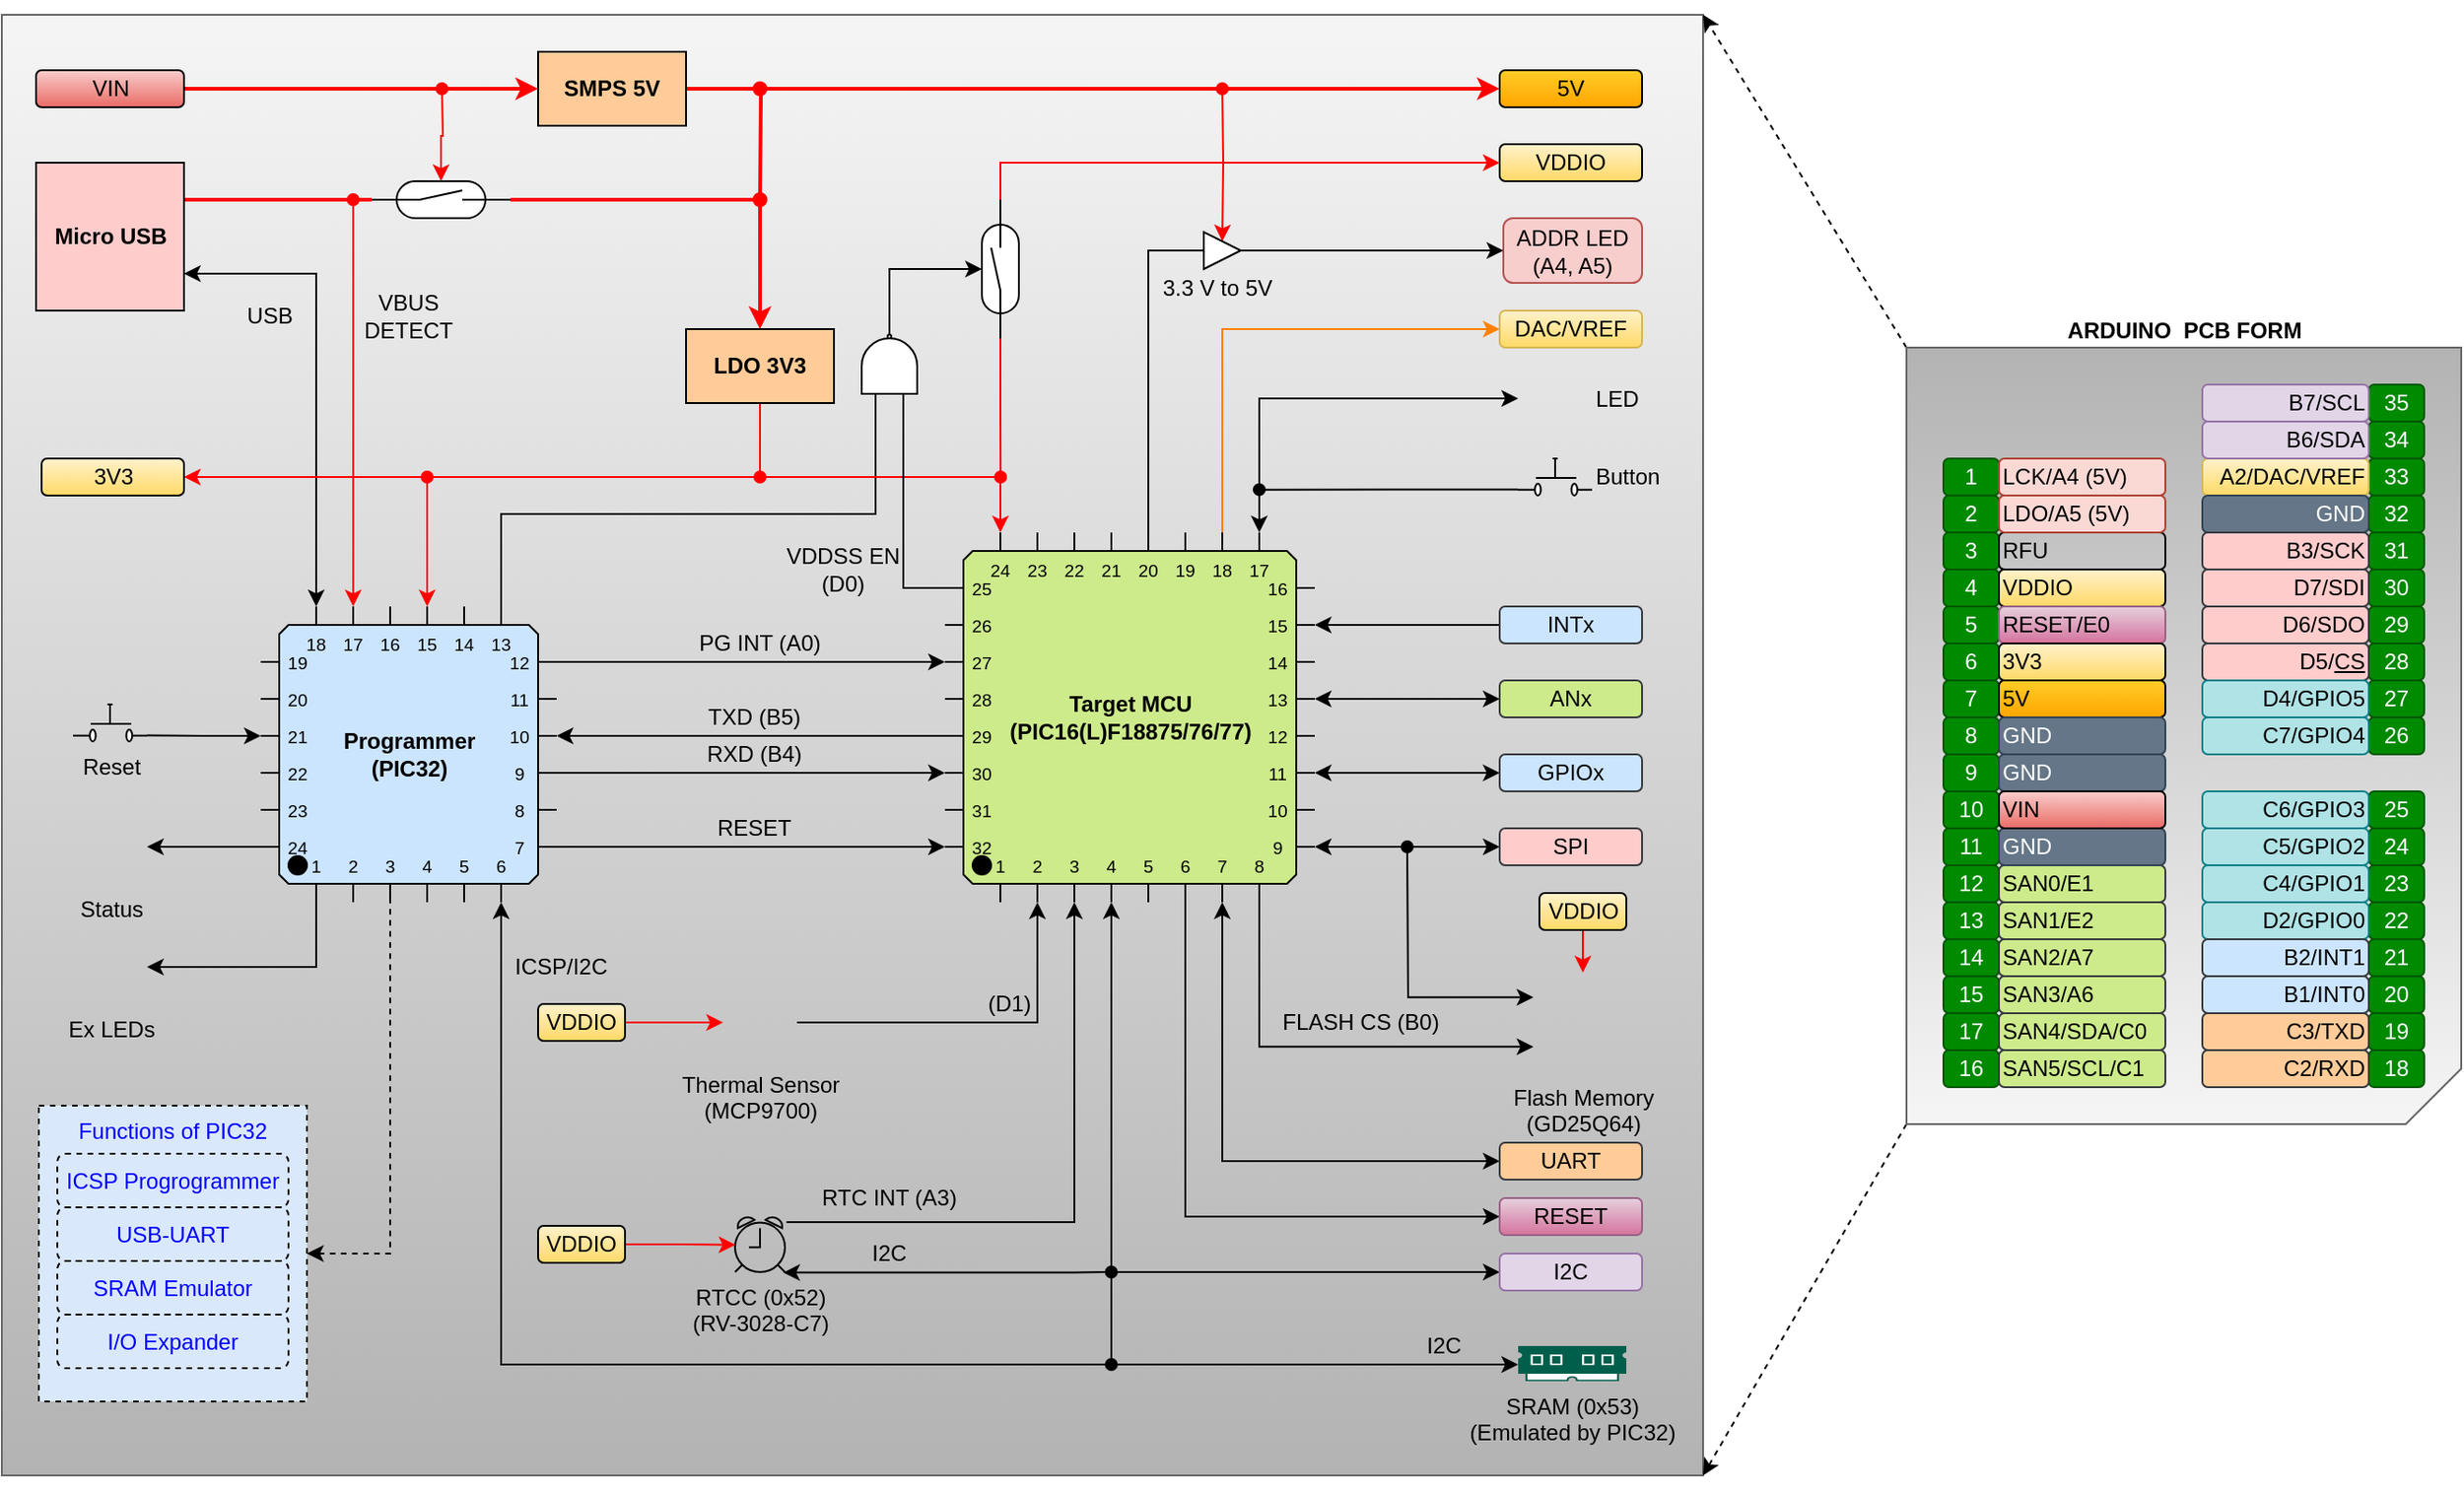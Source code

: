 <mxfile version="14.1.8" type="device"><diagram id="FAWxuf3-GDfkqZyllJHT" name="Diagram"><mxGraphModel dx="1688" dy="844" grid="1" gridSize="10" guides="1" tooltips="1" connect="1" arrows="1" fold="1" page="1" pageScale="1" pageWidth="1654" pageHeight="1169" math="0" shadow="0"><root><mxCell id="0"/><mxCell id="1" parent="0"/><mxCell id="gl0B-3WAw4lFfvfO7_5f-157" value="" style="rounded=0;whiteSpace=wrap;html=1;strokeWidth=1;align=center;fillColor=#f5f5f5;strokeColor=#666666;gradientColor=#b3b3b3;" parent="1" vertex="1"><mxGeometry x="40" y="40" width="920" height="790" as="geometry"/></mxCell><mxCell id="gl0B-3WAw4lFfvfO7_5f-158" style="rounded=0;orthogonalLoop=1;jettySize=auto;html=1;exitX=1;exitY=1;exitDx=0;exitDy=0;exitPerimeter=0;entryX=1;entryY=0;entryDx=0;entryDy=0;startArrow=none;startFill=0;endArrow=classic;endFill=1;strokeWidth=1;fontColor=#000000;dashed=1;fillColor=#ffff88;" parent="1" source="gl0B-3WAw4lFfvfO7_5f-81" target="gl0B-3WAw4lFfvfO7_5f-157" edge="1"><mxGeometry relative="1" as="geometry"/></mxCell><mxCell id="gl0B-3WAw4lFfvfO7_5f-160" style="edgeStyle=none;rounded=0;orthogonalLoop=1;jettySize=auto;html=1;exitX=1;exitY=0;exitDx=0;exitDy=0;exitPerimeter=0;entryX=1;entryY=1;entryDx=0;entryDy=0;startArrow=none;startFill=0;endArrow=classic;endFill=1;strokeWidth=1;fontColor=#000000;dashed=1;fillColor=#ffff88;" parent="1" source="gl0B-3WAw4lFfvfO7_5f-81" target="gl0B-3WAw4lFfvfO7_5f-157" edge="1"><mxGeometry relative="1" as="geometry"/></mxCell><mxCell id="gl0B-3WAw4lFfvfO7_5f-81" value="&lt;b&gt;ARDUINO&amp;nbsp; PCB FORM&lt;/b&gt;" style="shape=card;html=1;align=center;rotation=0;labelPosition=center;verticalLabelPosition=top;verticalAlign=bottom;horizontal=1;flipV=1;flipH=1;textDirection=rtl;fillColor=#f5f5f5;strokeColor=#666666;gradientColor=#b3b3b3;" parent="1" vertex="1"><mxGeometry x="1070" y="220" width="300" height="420" as="geometry"/></mxCell><mxCell id="gl0B-3WAw4lFfvfO7_5f-142" style="edgeStyle=orthogonalEdgeStyle;rounded=0;orthogonalLoop=1;jettySize=auto;html=1;exitX=0;exitY=0;exitDx=30;exitDy=0;exitPerimeter=0;entryX=1;entryY=0.75;entryDx=0;entryDy=0;startArrow=classic;startFill=1;endArrow=classic;endFill=1;strokeWidth=1;fontColor=#000000;" parent="1" source="gl0B-3WAw4lFfvfO7_5f-1" target="gl0B-3WAw4lFfvfO7_5f-4" edge="1"><mxGeometry relative="1" as="geometry"/></mxCell><mxCell id="gl0B-3WAw4lFfvfO7_5f-145" style="edgeStyle=orthogonalEdgeStyle;rounded=0;orthogonalLoop=1;jettySize=auto;html=1;exitX=0;exitY=0;exitDx=0;exitDy=70;exitPerimeter=0;entryX=1;entryY=0.84;entryDx=0;entryDy=0;entryPerimeter=0;startArrow=classic;startFill=1;endArrow=none;endFill=0;strokeWidth=1;fontColor=#000000;" parent="1" source="gl0B-3WAw4lFfvfO7_5f-1" target="gl0B-3WAw4lFfvfO7_5f-139" edge="1"><mxGeometry relative="1" as="geometry"/></mxCell><mxCell id="GJWshSF4fhfG3qmLM1xP-25" style="edgeStyle=orthogonalEdgeStyle;rounded=0;orthogonalLoop=1;jettySize=auto;html=1;entryX=0;entryY=1;entryDx=70;entryDy=0;startArrow=classic;startFill=1;endArrow=none;endFill=0;strokeWidth=1;fontColor=#0000FF;dashed=1;exitX=1;exitY=0.5;exitDx=0;exitDy=0;entryPerimeter=0;" parent="1" source="GJWshSF4fhfG3qmLM1xP-23" target="gl0B-3WAw4lFfvfO7_5f-1" edge="1"><mxGeometry relative="1" as="geometry"><Array as="points"><mxPoint x="250" y="710"/></Array></mxGeometry></mxCell><mxCell id="er8K3xx068y1juMKBzcv-15" style="edgeStyle=orthogonalEdgeStyle;rounded=0;orthogonalLoop=1;jettySize=auto;html=1;exitX=0;exitY=0;exitDx=50;exitDy=0;exitPerimeter=0;startArrow=classic;startFill=1;endArrow=oval;endFill=1;strokeColor=#FF0000;" parent="1" source="gl0B-3WAw4lFfvfO7_5f-1" edge="1"><mxGeometry relative="1" as="geometry"><mxPoint x="230" y="140" as="targetPoint"/><Array as="points"><mxPoint x="230" y="180"/></Array></mxGeometry></mxCell><mxCell id="er8K3xx068y1juMKBzcv-26" style="edgeStyle=orthogonalEdgeStyle;rounded=0;orthogonalLoop=1;jettySize=auto;html=1;exitX=0;exitY=1;exitDx=130;exitDy=0;exitPerimeter=0;entryX=0;entryY=0.5;entryDx=0;entryDy=0;startArrow=classic;startFill=1;endArrow=classic;endFill=1;strokeWidth=1;" parent="1" source="gl0B-3WAw4lFfvfO7_5f-1" target="gl0B-3WAw4lFfvfO7_5f-117" edge="1"><mxGeometry relative="1" as="geometry"><Array as="points"><mxPoint x="310" y="770"/><mxPoint x="640" y="770"/><mxPoint x="640" y="720"/></Array></mxGeometry></mxCell><mxCell id="er8K3xx068y1juMKBzcv-30" style="edgeStyle=orthogonalEdgeStyle;rounded=0;orthogonalLoop=1;jettySize=auto;html=1;exitX=1;exitY=0;exitDx=0;exitDy=130;exitPerimeter=0;entryX=0;entryY=0;entryDx=0;entryDy=170;entryPerimeter=0;startArrow=none;startFill=0;endArrow=classic;endFill=1;strokeWidth=1;" parent="1" source="gl0B-3WAw4lFfvfO7_5f-1" target="gl0B-3WAw4lFfvfO7_5f-82" edge="1"><mxGeometry relative="1" as="geometry"/></mxCell><mxCell id="er8K3xx068y1juMKBzcv-32" style="edgeStyle=orthogonalEdgeStyle;rounded=0;orthogonalLoop=1;jettySize=auto;html=1;exitX=0;exitY=0;exitDx=0;exitDy=110;exitPerimeter=0;entryX=1;entryY=0;entryDx=0;entryDy=70;entryPerimeter=0;startArrow=none;startFill=0;endArrow=classic;endFill=1;strokeWidth=1;" parent="1" source="gl0B-3WAw4lFfvfO7_5f-82" target="gl0B-3WAw4lFfvfO7_5f-1" edge="1"><mxGeometry relative="1" as="geometry"/></mxCell><mxCell id="uWInlkVJjta_JhVtUcar-14" style="edgeStyle=orthogonalEdgeStyle;rounded=0;orthogonalLoop=1;jettySize=auto;html=1;exitX=1;exitY=0;exitDx=0;exitDy=30;exitPerimeter=0;entryX=0;entryY=0;entryDx=0;entryDy=70;entryPerimeter=0;startArrow=none;startFill=0;endArrow=classic;endFill=1;" parent="1" source="gl0B-3WAw4lFfvfO7_5f-1" target="gl0B-3WAw4lFfvfO7_5f-82" edge="1"><mxGeometry relative="1" as="geometry"/></mxCell><mxCell id="RlscLsw2g6nqxqVtPCCq-2" style="edgeStyle=orthogonalEdgeStyle;rounded=0;orthogonalLoop=1;jettySize=auto;html=1;exitX=1;exitY=0;exitDx=0;exitDy=90;exitPerimeter=0;entryX=0;entryY=0;entryDx=0;entryDy=130;entryPerimeter=0;" edge="1" parent="1" source="gl0B-3WAw4lFfvfO7_5f-1" target="gl0B-3WAw4lFfvfO7_5f-82"><mxGeometry relative="1" as="geometry"/></mxCell><mxCell id="RlscLsw2g6nqxqVtPCCq-8" style="edgeStyle=orthogonalEdgeStyle;rounded=0;orthogonalLoop=1;jettySize=auto;html=1;exitX=1;exitY=0.5;exitDx=0;exitDy=0;entryX=0;entryY=1;entryDx=30;entryDy=0;startArrow=classic;startFill=1;endArrow=none;endFill=0;entryPerimeter=0;" edge="1" parent="1" source="RlscLsw2g6nqxqVtPCCq-7" target="gl0B-3WAw4lFfvfO7_5f-1"><mxGeometry relative="1" as="geometry"/></mxCell><mxCell id="RlscLsw2g6nqxqVtPCCq-25" style="edgeStyle=orthogonalEdgeStyle;rounded=0;orthogonalLoop=1;jettySize=auto;html=1;exitX=0;exitY=0;exitDx=130;exitDy=0;exitPerimeter=0;entryX=0;entryY=0.25;entryDx=0;entryDy=0;entryPerimeter=0;startArrow=none;startFill=0;endArrow=none;endFill=0;fontColor=#0000FF;" edge="1" parent="1" source="gl0B-3WAw4lFfvfO7_5f-1" target="RlscLsw2g6nqxqVtPCCq-19"><mxGeometry relative="1" as="geometry"><Array as="points"><mxPoint x="310" y="310"/><mxPoint x="513" y="310"/></Array></mxGeometry></mxCell><mxCell id="gl0B-3WAw4lFfvfO7_5f-1" value="Programmer&lt;br&gt;(PIC32)" style="shadow=0;dashed=0;align=center;html=1;strokeWidth=1;shape=mxgraph.electrical.logic_gates.qfp_ic;labelNames=a,b,c,d,e,f,g,h,i,j,k,l,m,n,o,p,q,r,s,t,u,v,w,x,y,z,a1,b1,c1,d1,e1,f1,g1,h1,i1,j1,k1,l1,m1,n1;fontStyle=1;flipV=0;flipH=0;fillColor=#cce5ff;" parent="1" vertex="1"><mxGeometry x="180" y="360" width="160" height="160" as="geometry"/></mxCell><mxCell id="er8K3xx068y1juMKBzcv-12" style="edgeStyle=orthogonalEdgeStyle;rounded=0;orthogonalLoop=1;jettySize=auto;html=1;entryX=0;entryY=0.5;entryDx=0;entryDy=0;entryPerimeter=0;endArrow=none;endFill=0;strokeWidth=2;strokeColor=#FF0000;exitX=1;exitY=0.25;exitDx=0;exitDy=0;" parent="1" source="gl0B-3WAw4lFfvfO7_5f-4" target="er8K3xx068y1juMKBzcv-10" edge="1"><mxGeometry relative="1" as="geometry"/></mxCell><mxCell id="gl0B-3WAw4lFfvfO7_5f-4" value="Micro USB" style="rounded=0;whiteSpace=wrap;html=1;fontStyle=1;fillColor=#ffcccc;" parent="1" vertex="1"><mxGeometry x="58.5" y="120" width="80" height="80" as="geometry"/></mxCell><mxCell id="er8K3xx068y1juMKBzcv-16" style="edgeStyle=orthogonalEdgeStyle;rounded=0;orthogonalLoop=1;jettySize=auto;html=1;entryX=0;entryY=0;entryDx=30;entryDy=0;entryPerimeter=0;startArrow=classic;startFill=1;endArrow=classic;endFill=1;strokeColor=#FF0000;exitX=0;exitY=0;exitDx=90;exitDy=0;exitPerimeter=0;" parent="1" source="gl0B-3WAw4lFfvfO7_5f-1" target="gl0B-3WAw4lFfvfO7_5f-82" edge="1"><mxGeometry relative="1" as="geometry"><mxPoint x="310" y="360" as="sourcePoint"/><Array as="points"><mxPoint x="270" y="290"/><mxPoint x="580" y="290"/></Array></mxGeometry></mxCell><mxCell id="er8K3xx068y1juMKBzcv-18" style="edgeStyle=orthogonalEdgeStyle;rounded=0;orthogonalLoop=1;jettySize=auto;html=1;startArrow=none;startFill=0;endArrow=oval;endFill=1;strokeColor=#FF0000;" parent="1" source="gl0B-3WAw4lFfvfO7_5f-5" edge="1"><mxGeometry relative="1" as="geometry"><mxPoint x="450" y="290.0" as="targetPoint"/></mxGeometry></mxCell><mxCell id="gl0B-3WAw4lFfvfO7_5f-5" value="LDO 3V3" style="rounded=0;whiteSpace=wrap;html=1;fontStyle=1;fillColor=#ffcc99;" parent="1" vertex="1"><mxGeometry x="410" y="210" width="80" height="40" as="geometry"/></mxCell><mxCell id="er8K3xx068y1juMKBzcv-14" style="edgeStyle=orthogonalEdgeStyle;rounded=0;orthogonalLoop=1;jettySize=auto;html=1;endArrow=oval;endFill=1;strokeWidth=2;strokeColor=#FF0000;" parent="1" source="gl0B-3WAw4lFfvfO7_5f-6" edge="1"><mxGeometry relative="1" as="geometry"><mxPoint x="450" y="140" as="targetPoint"/></mxGeometry></mxCell><mxCell id="gl0B-3WAw4lFfvfO7_5f-6" value="SMPS 5V" style="rounded=0;whiteSpace=wrap;html=1;fontStyle=1;fillColor=#ffcc99;" parent="1" vertex="1"><mxGeometry x="330" y="60" width="80" height="40" as="geometry"/></mxCell><mxCell id="gl0B-3WAw4lFfvfO7_5f-11" value="3" style="rounded=1;whiteSpace=wrap;html=1;fillColor=#008a00;strokeColor=#005700;fontColor=#ffffff;" parent="1" vertex="1"><mxGeometry x="1090" y="320" width="30" height="20" as="geometry"/></mxCell><mxCell id="gl0B-3WAw4lFfvfO7_5f-12" value="4" style="rounded=1;whiteSpace=wrap;html=1;fillColor=#008a00;strokeColor=#005700;fontColor=#ffffff;" parent="1" vertex="1"><mxGeometry x="1090" y="340" width="30" height="20" as="geometry"/></mxCell><mxCell id="gl0B-3WAw4lFfvfO7_5f-13" value="5" style="rounded=1;whiteSpace=wrap;html=1;fillColor=#008a00;strokeColor=#005700;fontColor=#ffffff;" parent="1" vertex="1"><mxGeometry x="1090" y="360" width="30" height="20" as="geometry"/></mxCell><mxCell id="gl0B-3WAw4lFfvfO7_5f-14" value="6" style="rounded=1;whiteSpace=wrap;html=1;fillColor=#008a00;strokeColor=#005700;fontColor=#ffffff;" parent="1" vertex="1"><mxGeometry x="1090" y="380" width="30" height="20" as="geometry"/></mxCell><mxCell id="gl0B-3WAw4lFfvfO7_5f-15" value="7" style="rounded=1;whiteSpace=wrap;html=1;fillColor=#008a00;strokeColor=#005700;fontColor=#ffffff;" parent="1" vertex="1"><mxGeometry x="1090" y="400" width="30" height="20" as="geometry"/></mxCell><mxCell id="gl0B-3WAw4lFfvfO7_5f-16" value="8" style="rounded=1;whiteSpace=wrap;html=1;fillColor=#008a00;strokeColor=#005700;fontColor=#ffffff;" parent="1" vertex="1"><mxGeometry x="1090" y="420" width="30" height="20" as="geometry"/></mxCell><mxCell id="gl0B-3WAw4lFfvfO7_5f-119" style="edgeStyle=orthogonalEdgeStyle;rounded=0;orthogonalLoop=1;jettySize=auto;html=1;exitX=1;exitY=0;exitDx=0;exitDy=170;exitPerimeter=0;entryX=0;entryY=0.5;entryDx=0;entryDy=0;startArrow=classic;startFill=1;endArrow=classic;endFill=1;strokeWidth=1;fontColor=#0000FF;" parent="1" source="gl0B-3WAw4lFfvfO7_5f-82" target="gl0B-3WAw4lFfvfO7_5f-118" edge="1"><mxGeometry relative="1" as="geometry"/></mxCell><mxCell id="gl0B-3WAw4lFfvfO7_5f-121" style="edgeStyle=orthogonalEdgeStyle;rounded=0;orthogonalLoop=1;jettySize=auto;html=1;exitX=1;exitY=0;exitDx=0;exitDy=130;exitPerimeter=0;entryX=0;entryY=0.5;entryDx=0;entryDy=0;startArrow=classic;startFill=1;endArrow=classic;endFill=1;strokeWidth=1;fontColor=#0000FF;" parent="1" source="gl0B-3WAw4lFfvfO7_5f-82" target="gl0B-3WAw4lFfvfO7_5f-116" edge="1"><mxGeometry relative="1" as="geometry"/></mxCell><mxCell id="gl0B-3WAw4lFfvfO7_5f-122" style="edgeStyle=orthogonalEdgeStyle;rounded=0;orthogonalLoop=1;jettySize=auto;html=1;exitX=1;exitY=0;exitDx=0;exitDy=90;exitPerimeter=0;entryX=0;entryY=0.5;entryDx=0;entryDy=0;startArrow=classic;startFill=1;endArrow=classic;endFill=1;strokeWidth=1;fontColor=#0000FF;" parent="1" source="gl0B-3WAw4lFfvfO7_5f-82" target="gl0B-3WAw4lFfvfO7_5f-115" edge="1"><mxGeometry relative="1" as="geometry"/></mxCell><mxCell id="gl0B-3WAw4lFfvfO7_5f-124" style="edgeStyle=orthogonalEdgeStyle;rounded=0;orthogonalLoop=1;jettySize=auto;html=1;exitX=1;exitY=0;exitDx=0;exitDy=50;exitPerimeter=0;entryX=0;entryY=0.5;entryDx=0;entryDy=0;startArrow=classic;startFill=1;endArrow=none;endFill=0;strokeWidth=1;fontColor=#0000FF;" parent="1" source="gl0B-3WAw4lFfvfO7_5f-82" target="gl0B-3WAw4lFfvfO7_5f-114" edge="1"><mxGeometry relative="1" as="geometry"/></mxCell><mxCell id="er8K3xx068y1juMKBzcv-1" style="edgeStyle=orthogonalEdgeStyle;rounded=0;orthogonalLoop=1;jettySize=auto;html=1;exitX=0;exitY=1;exitDx=150;exitDy=0;exitPerimeter=0;entryX=0;entryY=0.5;entryDx=0;entryDy=0;startArrow=classic;startFill=1;" parent="1" source="gl0B-3WAw4lFfvfO7_5f-82" target="gl0B-3WAw4lFfvfO7_5f-113" edge="1"><mxGeometry relative="1" as="geometry"/></mxCell><mxCell id="er8K3xx068y1juMKBzcv-27" style="edgeStyle=orthogonalEdgeStyle;rounded=0;orthogonalLoop=1;jettySize=auto;html=1;exitX=0;exitY=1;exitDx=90;exitDy=0;exitPerimeter=0;startArrow=classic;startFill=1;endArrow=none;endFill=0;strokeWidth=1;" parent="1" source="gl0B-3WAw4lFfvfO7_5f-82" edge="1"><mxGeometry relative="1" as="geometry"><mxPoint x="640" y="720" as="targetPoint"/></mxGeometry></mxCell><mxCell id="er8K3xx068y1juMKBzcv-36" style="edgeStyle=orthogonalEdgeStyle;rounded=0;orthogonalLoop=1;jettySize=auto;html=1;exitX=1;exitY=0.5;exitDx=0;exitDy=0;entryX=0;entryY=1;entryDx=50;entryDy=0;startArrow=none;startFill=0;endArrow=classic;endFill=1;strokeWidth=1;entryPerimeter=0;" parent="1" source="gl0B-3WAw4lFfvfO7_5f-149" target="gl0B-3WAw4lFfvfO7_5f-82" edge="1"><mxGeometry relative="1" as="geometry"/></mxCell><mxCell id="RlscLsw2g6nqxqVtPCCq-4" style="edgeStyle=orthogonalEdgeStyle;rounded=0;orthogonalLoop=1;jettySize=auto;html=1;exitX=0;exitY=0;exitDx=170;exitDy=0;exitPerimeter=0;entryX=0;entryY=0.5;entryDx=0;entryDy=0;startArrow=classic;startFill=1;" edge="1" parent="1" source="gl0B-3WAw4lFfvfO7_5f-82" target="gl0B-3WAw4lFfvfO7_5f-146"><mxGeometry relative="1" as="geometry"/></mxCell><mxCell id="RlscLsw2g6nqxqVtPCCq-10" style="edgeStyle=orthogonalEdgeStyle;rounded=0;orthogonalLoop=1;jettySize=auto;html=1;exitX=0;exitY=0.75;exitDx=0;exitDy=0;entryX=0;entryY=1;entryDx=170;entryDy=0;startArrow=classic;startFill=1;endArrow=none;endFill=0;entryPerimeter=0;" edge="1" parent="1" source="gl0B-3WAw4lFfvfO7_5f-151" target="gl0B-3WAw4lFfvfO7_5f-82"><mxGeometry relative="1" as="geometry"/></mxCell><mxCell id="RlscLsw2g6nqxqVtPCCq-13" style="edgeStyle=orthogonalEdgeStyle;rounded=0;orthogonalLoop=1;jettySize=auto;html=1;exitX=0;exitY=1;exitDx=70;exitDy=0;exitPerimeter=0;entryX=1.031;entryY=0.1;entryDx=0;entryDy=0;entryPerimeter=0;startArrow=classic;startFill=1;endArrow=none;endFill=0;" edge="1" parent="1" source="gl0B-3WAw4lFfvfO7_5f-82" target="gl0B-3WAw4lFfvfO7_5f-148"><mxGeometry relative="1" as="geometry"/></mxCell><mxCell id="RlscLsw2g6nqxqVtPCCq-28" style="edgeStyle=orthogonalEdgeStyle;rounded=0;orthogonalLoop=1;jettySize=auto;html=1;exitX=0;exitY=0;exitDx=110;exitDy=0;exitPerimeter=0;entryX=1;entryY=0.5;entryDx=0;entryDy=0;startArrow=none;startFill=0;endArrow=none;endFill=0;fontColor=#0000FF;" edge="1" parent="1" source="gl0B-3WAw4lFfvfO7_5f-82" target="eNyr2bX-Caloq8bgDl0U-1"><mxGeometry relative="1" as="geometry"/></mxCell><mxCell id="gl0B-3WAw4lFfvfO7_5f-82" value="Target MCU&lt;br&gt;(PIC16(L)F18875/76/77)" style="shadow=0;dashed=0;align=center;html=1;strokeWidth=1;shape=mxgraph.electrical.logic_gates.qfp_ic;labelNames=a,b,c,d,e,f,g,h,i,j,k,l,m,n,o,p,q,r,s,t,u,v,w,x,y,z,a1,b1,c1,d1,e1,f1,g1,h1,i1,j1,k1,l1,m1,n1;fontStyle=1;fillColor=#cdeb8b;" parent="1" vertex="1"><mxGeometry x="550" y="320" width="200" height="200" as="geometry"/></mxCell><mxCell id="gl0B-3WAw4lFfvfO7_5f-90" value="VDDIO" style="rounded=1;whiteSpace=wrap;html=1;align=center;fillColor=#fff2cc;gradientColor=#ffd966;" parent="1" vertex="1"><mxGeometry x="850" y="110" width="77" height="20" as="geometry"/></mxCell><mxCell id="er8K3xx068y1juMKBzcv-24" style="edgeStyle=orthogonalEdgeStyle;rounded=0;orthogonalLoop=1;jettySize=auto;html=1;startArrow=none;startFill=0;endArrow=classic;endFill=1;strokeWidth=1;exitX=0;exitY=0;exitDx=150;exitDy=0;exitPerimeter=0;strokeColor=#FF8000;" parent="1" source="gl0B-3WAw4lFfvfO7_5f-82" target="gl0B-3WAw4lFfvfO7_5f-91" edge="1"><mxGeometry relative="1" as="geometry"><Array as="points"><mxPoint x="700" y="210"/></Array></mxGeometry></mxCell><mxCell id="gl0B-3WAw4lFfvfO7_5f-91" value="DAC/VREF" style="rounded=1;whiteSpace=wrap;html=1;align=center;gradientColor=#ffd966;fillColor=#fff2cc;strokeColor=#d6b656;" parent="1" vertex="1"><mxGeometry x="850" y="200" width="77" height="20" as="geometry"/></mxCell><mxCell id="RlscLsw2g6nqxqVtPCCq-17" style="edgeStyle=orthogonalEdgeStyle;rounded=0;orthogonalLoop=1;jettySize=auto;html=1;startArrow=classic;startFill=1;endArrow=oval;endFill=1;fontColor=#0000FF;strokeColor=#FF0000;" edge="1" parent="1" source="gl0B-3WAw4lFfvfO7_5f-102"><mxGeometry relative="1" as="geometry"><mxPoint x="270" y="290" as="targetPoint"/></mxGeometry></mxCell><mxCell id="gl0B-3WAw4lFfvfO7_5f-102" value="3V3" style="rounded=1;whiteSpace=wrap;html=1;align=center;fillColor=#fff2cc;gradientColor=#ffd966;" parent="1" vertex="1"><mxGeometry x="61.5" y="280" width="77" height="20" as="geometry"/></mxCell><mxCell id="er8K3xx068y1juMKBzcv-21" style="edgeStyle=orthogonalEdgeStyle;rounded=0;orthogonalLoop=1;jettySize=auto;html=1;startArrow=oval;startFill=1;endArrow=classic;endFill=1;strokeWidth=2;strokeColor=#FF0000;entryX=0;entryY=0.5;entryDx=0;entryDy=0;" parent="1" target="gl0B-3WAw4lFfvfO7_5f-104" edge="1"><mxGeometry relative="1" as="geometry"><mxPoint x="450" y="80" as="sourcePoint"/><Array as="points"><mxPoint x="450" y="80"/></Array></mxGeometry></mxCell><mxCell id="gl0B-3WAw4lFfvfO7_5f-104" value="5V" style="rounded=1;whiteSpace=wrap;html=1;align=center;fillColor=#ffcd28;gradientColor=#ffa500;" parent="1" vertex="1"><mxGeometry x="850" y="70" width="77" height="20" as="geometry"/></mxCell><mxCell id="gl0B-3WAw4lFfvfO7_5f-110" style="edgeStyle=orthogonalEdgeStyle;rounded=0;orthogonalLoop=1;jettySize=auto;html=1;entryX=0;entryY=0.5;entryDx=0;entryDy=0;startArrow=none;startFill=0;endArrow=classic;endFill=1;strokeWidth=2;fontColor=#0000FF;strokeColor=#FF0000;" parent="1" source="gl0B-3WAw4lFfvfO7_5f-109" target="gl0B-3WAw4lFfvfO7_5f-6" edge="1"><mxGeometry relative="1" as="geometry"><mxPoint x="210" y="120" as="targetPoint"/></mxGeometry></mxCell><mxCell id="gl0B-3WAw4lFfvfO7_5f-109" value="VIN" style="rounded=1;whiteSpace=wrap;html=1;align=center;fillColor=#f8cecc;gradientColor=#ea6b66;" parent="1" vertex="1"><mxGeometry x="58.5" y="70" width="80" height="20" as="geometry"/></mxCell><mxCell id="gl0B-3WAw4lFfvfO7_5f-113" value="UART" style="rounded=1;whiteSpace=wrap;html=1;align=center;fillColor=#ffcc99;strokeColor=#36393d;" parent="1" vertex="1"><mxGeometry x="850" y="650" width="77" height="20" as="geometry"/></mxCell><mxCell id="gl0B-3WAw4lFfvfO7_5f-114" value="INTx" style="rounded=1;whiteSpace=wrap;html=1;align=center;fillColor=#cce5ff;strokeColor=#36393d;" parent="1" vertex="1"><mxGeometry x="850" y="360" width="77" height="20" as="geometry"/></mxCell><mxCell id="gl0B-3WAw4lFfvfO7_5f-115" value="ANx" style="rounded=1;whiteSpace=wrap;html=1;align=center;fillColor=#cdeb8b;strokeColor=#36393d;" parent="1" vertex="1"><mxGeometry x="850" y="400" width="77" height="20" as="geometry"/></mxCell><mxCell id="gl0B-3WAw4lFfvfO7_5f-116" value="GPIOx" style="rounded=1;whiteSpace=wrap;html=1;align=center;fillColor=#cce5ff;strokeColor=#36393d;" parent="1" vertex="1"><mxGeometry x="850" y="440" width="77" height="20" as="geometry"/></mxCell><mxCell id="gl0B-3WAw4lFfvfO7_5f-117" value="I2C" style="rounded=1;whiteSpace=wrap;html=1;align=center;fillColor=#e1d5e7;strokeColor=#9673a6;" parent="1" vertex="1"><mxGeometry x="850" y="710" width="77" height="20" as="geometry"/></mxCell><mxCell id="gl0B-3WAw4lFfvfO7_5f-118" value="SPI" style="rounded=1;whiteSpace=wrap;html=1;align=center;fillColor=#ffcccc;strokeColor=#36393d;" parent="1" vertex="1"><mxGeometry x="850" y="480" width="77" height="20" as="geometry"/></mxCell><mxCell id="RlscLsw2g6nqxqVtPCCq-6" style="edgeStyle=orthogonalEdgeStyle;rounded=0;orthogonalLoop=1;jettySize=auto;html=1;exitX=0;exitY=0.84;exitDx=0;exitDy=0;exitPerimeter=0;startArrow=none;startFill=0;endArrow=oval;endFill=1;" edge="1" parent="1" source="gl0B-3WAw4lFfvfO7_5f-125"><mxGeometry relative="1" as="geometry"><mxPoint x="720" y="296.828" as="targetPoint"/></mxGeometry></mxCell><mxCell id="gl0B-3WAw4lFfvfO7_5f-125" value="Button" style="pointerEvents=1;verticalLabelPosition=middle;shadow=0;dashed=0;align=left;html=1;verticalAlign=middle;shape=mxgraph.electrical.electro-mechanical.push_switch_no;strokeWidth=1;labelPosition=right;" parent="1" vertex="1"><mxGeometry x="860" y="280" width="40" height="20" as="geometry"/></mxCell><mxCell id="gl0B-3WAw4lFfvfO7_5f-127" style="edgeStyle=orthogonalEdgeStyle;rounded=0;orthogonalLoop=1;jettySize=auto;html=1;entryX=0;entryY=1;entryDx=130;entryDy=0;entryPerimeter=0;startArrow=classic;startFill=1;endArrow=none;endFill=0;strokeWidth=1;fontColor=#0000FF;" parent="1" source="gl0B-3WAw4lFfvfO7_5f-126" target="gl0B-3WAw4lFfvfO7_5f-82" edge="1"><mxGeometry relative="1" as="geometry"/></mxCell><mxCell id="gl0B-3WAw4lFfvfO7_5f-126" value="RESET" style="rounded=1;whiteSpace=wrap;html=1;align=center;gradientColor=#d5739d;fillColor=#e6d0de;strokeColor=#996185;" parent="1" vertex="1"><mxGeometry x="850" y="680" width="77" height="20" as="geometry"/></mxCell><mxCell id="gl0B-3WAw4lFfvfO7_5f-139" value="Reset" style="pointerEvents=1;verticalLabelPosition=bottom;shadow=0;dashed=0;align=center;html=1;verticalAlign=top;shape=mxgraph.electrical.electro-mechanical.push_switch_no;strokeWidth=1;" parent="1" vertex="1"><mxGeometry x="78.5" y="413" width="40" height="20" as="geometry"/></mxCell><mxCell id="gl0B-3WAw4lFfvfO7_5f-143" style="edgeStyle=orthogonalEdgeStyle;rounded=0;orthogonalLoop=1;jettySize=auto;html=1;entryX=0;entryY=0;entryDx=0;entryDy=130;entryPerimeter=0;startArrow=classic;startFill=1;endArrow=none;endFill=0;strokeWidth=1;fontColor=#000000;" parent="1" source="gl0B-3WAw4lFfvfO7_5f-147" target="gl0B-3WAw4lFfvfO7_5f-1" edge="1"><mxGeometry relative="1" as="geometry"><mxPoint x="300" y="581.4" as="sourcePoint"/></mxGeometry></mxCell><mxCell id="gl0B-3WAw4lFfvfO7_5f-146" value="LED" style="shape=image;html=1;verticalAlign=middle;verticalLabelPosition=middle;labelBackgroundColor=none;imageAspect=0;aspect=fixed;image=https://cdn2.iconfinder.com/data/icons/electronic-13/480/6-electronic-led-icon-2-128.png;strokeWidth=1;fontColor=#000000;align=left;flipH=1;labelPosition=right;sketch=0;" parent="1" vertex="1"><mxGeometry x="860" y="227.5" width="40" height="40" as="geometry"/></mxCell><mxCell id="gl0B-3WAw4lFfvfO7_5f-147" value="Status" style="shape=image;html=1;verticalAlign=top;verticalLabelPosition=bottom;labelBackgroundColor=none;imageAspect=0;aspect=fixed;image=https://cdn2.iconfinder.com/data/icons/electronic-13/480/6-electronic-led-icon-2-128.png;strokeWidth=1;fontColor=#000000;align=center;flipH=1;labelPosition=center;" parent="1" vertex="1"><mxGeometry x="78.5" y="470" width="40" height="40" as="geometry"/></mxCell><mxCell id="er8K3xx068y1juMKBzcv-29" style="edgeStyle=orthogonalEdgeStyle;rounded=0;orthogonalLoop=1;jettySize=auto;html=1;startArrow=classic;startFill=1;endArrow=oval;endFill=1;strokeWidth=1;exitX=0.966;exitY=1.01;exitDx=0;exitDy=0;exitPerimeter=0;" parent="1" source="gl0B-3WAw4lFfvfO7_5f-148" edge="1"><mxGeometry relative="1" as="geometry"><mxPoint x="640" y="720" as="targetPoint"/><Array as="points"><mxPoint x="620" y="720"/></Array></mxGeometry></mxCell><mxCell id="gl0B-3WAw4lFfvfO7_5f-148" value="RTCC (0x52)&lt;br&gt;(RV-3028-C7)" style="html=1;verticalLabelPosition=bottom;align=center;labelBackgroundColor=none;verticalAlign=top;strokeWidth=1;shadow=0;dashed=0;shape=mxgraph.ios7.icons.alarm_clock;fontColor=#000000;fillColor=none;" parent="1" vertex="1"><mxGeometry x="436.5" y="690" width="27" height="30" as="geometry"/></mxCell><mxCell id="gl0B-3WAw4lFfvfO7_5f-149" value="Thermal Sensor&lt;br&gt;(MCP9700)" style="shape=image;html=1;verticalAlign=top;verticalLabelPosition=bottom;labelBackgroundColor=none;imageAspect=0;aspect=fixed;image=https://cdn2.iconfinder.com/data/icons/3d-printing-line/96/Print_Nozzle_Temp_SVG-128.png;strokeWidth=1;fontColor=#000000;align=center;" parent="1" vertex="1"><mxGeometry x="430" y="565" width="40" height="40" as="geometry"/></mxCell><mxCell id="Z1SFrd-gcWERXJFFS6Gb-4" style="edgeStyle=orthogonalEdgeStyle;rounded=0;orthogonalLoop=1;jettySize=auto;html=1;endArrow=oval;endFill=1;startArrow=classic;startFill=1;exitX=0;exitY=0.25;exitDx=0;exitDy=0;" parent="1" source="gl0B-3WAw4lFfvfO7_5f-151" edge="1"><mxGeometry relative="1" as="geometry"><mxPoint x="800" y="490" as="targetPoint"/></mxGeometry></mxCell><mxCell id="gl0B-3WAw4lFfvfO7_5f-151" value="Flash Memory&lt;br&gt;(GD25Q64)" style="shape=image;html=1;verticalAlign=top;verticalLabelPosition=bottom;labelBackgroundColor=none;imageAspect=0;aspect=fixed;image=https://cdn3.iconfinder.com/data/icons/device-and-technologi-1/32/memory_card_usb_flash_drive_-128.png;strokeWidth=1;fontColor=#000000;align=center;" parent="1" vertex="1"><mxGeometry x="868.25" y="558" width="53.5" height="53.5" as="geometry"/></mxCell><mxCell id="er8K3xx068y1juMKBzcv-34" style="edgeStyle=orthogonalEdgeStyle;rounded=0;orthogonalLoop=1;jettySize=auto;html=1;startArrow=oval;startFill=1;endArrow=classic;endFill=1;strokeWidth=1;" parent="1" target="Z1SFrd-gcWERXJFFS6Gb-1" edge="1"><mxGeometry relative="1" as="geometry"><mxPoint x="640" y="770" as="sourcePoint"/><Array as="points"><mxPoint x="640" y="770"/><mxPoint x="899" y="770"/></Array></mxGeometry></mxCell><mxCell id="Z1SFrd-gcWERXJFFS6Gb-1" value="SRAM (0x53)&lt;br&gt;(Emulated by PIC32)" style="pointerEvents=1;shadow=0;dashed=0;html=1;fillColor=#005F4B;labelPosition=center;verticalLabelPosition=bottom;verticalAlign=top;align=center;outlineConnect=0;shape=mxgraph.veeam2.ram;" parent="1" vertex="1"><mxGeometry x="860" y="760" width="58.5" height="19" as="geometry"/></mxCell><mxCell id="GJWshSF4fhfG3qmLM1xP-2" value="USB" style="text;html=1;fillColor=none;align=center;verticalAlign=middle;whiteSpace=wrap;rounded=0;" parent="1" vertex="1"><mxGeometry x="160" y="192.5" width="50" height="20" as="geometry"/></mxCell><mxCell id="GJWshSF4fhfG3qmLM1xP-10" value="RESET" style="text;html=1;fillColor=none;align=center;verticalAlign=middle;whiteSpace=wrap;rounded=0;" parent="1" vertex="1"><mxGeometry x="426.5" y="470" width="40" height="20" as="geometry"/></mxCell><mxCell id="GJWshSF4fhfG3qmLM1xP-11" value="ICSP/I2C" style="text;html=1;fillColor=none;align=center;verticalAlign=middle;whiteSpace=wrap;rounded=0;" parent="1" vertex="1"><mxGeometry x="315" y="545" width="55" height="20" as="geometry"/></mxCell><mxCell id="er8K3xx068y1juMKBzcv-2" value="1" style="rounded=1;whiteSpace=wrap;html=1;fillColor=#008a00;strokeColor=#005700;fontColor=#ffffff;" parent="1" vertex="1"><mxGeometry x="1090" y="280" width="30" height="20" as="geometry"/></mxCell><mxCell id="er8K3xx068y1juMKBzcv-3" value="2" style="rounded=1;whiteSpace=wrap;html=1;fillColor=#008a00;strokeColor=#005700;fontColor=#ffffff;" parent="1" vertex="1"><mxGeometry x="1090" y="300" width="30" height="20" as="geometry"/></mxCell><mxCell id="er8K3xx068y1juMKBzcv-11" style="edgeStyle=orthogonalEdgeStyle;rounded=0;orthogonalLoop=1;jettySize=auto;html=1;startArrow=oval;startFill=1;strokeColor=#FF0000;" parent="1" target="er8K3xx068y1juMKBzcv-10" edge="1"><mxGeometry relative="1" as="geometry"><mxPoint x="278" y="80" as="sourcePoint"/></mxGeometry></mxCell><mxCell id="er8K3xx068y1juMKBzcv-17" style="edgeStyle=orthogonalEdgeStyle;rounded=0;orthogonalLoop=1;jettySize=auto;html=1;entryX=0.5;entryY=0;entryDx=0;entryDy=0;startArrow=none;startFill=0;endArrow=classic;endFill=1;strokeWidth=2;strokeColor=#FF0000;" parent="1" source="er8K3xx068y1juMKBzcv-10" target="gl0B-3WAw4lFfvfO7_5f-5" edge="1"><mxGeometry relative="1" as="geometry"/></mxCell><mxCell id="er8K3xx068y1juMKBzcv-10" value="" style="pointerEvents=1;verticalLabelPosition=bottom;shadow=0;dashed=0;align=center;html=1;verticalAlign=top;shape=mxgraph.electrical.electro-mechanical.reed_switch;" parent="1" vertex="1"><mxGeometry x="240" y="130" width="75" height="20" as="geometry"/></mxCell><mxCell id="er8K3xx068y1juMKBzcv-31" value="TXD (B5)" style="text;html=1;fillColor=none;align=center;verticalAlign=middle;whiteSpace=wrap;rounded=0;" parent="1" vertex="1"><mxGeometry x="406.5" y="410" width="80" height="20" as="geometry"/></mxCell><mxCell id="er8K3xx068y1juMKBzcv-37" value="ADDR LED&lt;br&gt;(A4, A5)" style="rounded=1;whiteSpace=wrap;html=1;align=center;fillColor=#f8cecc;strokeColor=#b85450;" parent="1" vertex="1"><mxGeometry x="852" y="150" width="75" height="35" as="geometry"/></mxCell><mxCell id="er8K3xx068y1juMKBzcv-39" value="VBUS&lt;br&gt;DETECT" style="text;html=1;fillColor=none;align=center;verticalAlign=middle;whiteSpace=wrap;rounded=0;" parent="1" vertex="1"><mxGeometry x="235" y="177.5" width="50" height="50" as="geometry"/></mxCell><mxCell id="RlscLsw2g6nqxqVtPCCq-27" style="edgeStyle=orthogonalEdgeStyle;rounded=0;orthogonalLoop=1;jettySize=auto;html=1;entryX=0;entryY=0.5;entryDx=0;entryDy=0;startArrow=none;startFill=0;endArrow=classic;endFill=1;fontColor=#0000FF;" edge="1" parent="1" source="eNyr2bX-Caloq8bgDl0U-1" target="er8K3xx068y1juMKBzcv-37"><mxGeometry relative="1" as="geometry"/></mxCell><mxCell id="RlscLsw2g6nqxqVtPCCq-29" style="edgeStyle=orthogonalEdgeStyle;rounded=0;orthogonalLoop=1;jettySize=auto;html=1;startArrow=oval;startFill=1;endArrow=classic;endFill=1;fontColor=#0000FF;strokeColor=#FF0000;" edge="1" parent="1" target="eNyr2bX-Caloq8bgDl0U-1"><mxGeometry relative="1" as="geometry"><mxPoint x="700" y="80" as="sourcePoint"/></mxGeometry></mxCell><mxCell id="eNyr2bX-Caloq8bgDl0U-1" value="" style="triangle;whiteSpace=wrap;html=1;flipH=1;direction=west;" parent="1" vertex="1"><mxGeometry x="690" y="157.5" width="20" height="20" as="geometry"/></mxCell><mxCell id="uWInlkVJjta_JhVtUcar-1" value="" style="group" parent="1" vertex="1" connectable="0"><mxGeometry x="1090" y="440" width="30" height="180" as="geometry"/></mxCell><mxCell id="gl0B-3WAw4lFfvfO7_5f-17" value="9" style="rounded=1;whiteSpace=wrap;html=1;fillColor=#008a00;strokeColor=#005700;fontColor=#ffffff;" parent="uWInlkVJjta_JhVtUcar-1" vertex="1"><mxGeometry width="30" height="20" as="geometry"/></mxCell><mxCell id="gl0B-3WAw4lFfvfO7_5f-18" value="10" style="rounded=1;whiteSpace=wrap;html=1;fillColor=#008a00;strokeColor=#005700;fontColor=#ffffff;" parent="uWInlkVJjta_JhVtUcar-1" vertex="1"><mxGeometry y="20" width="30" height="20" as="geometry"/></mxCell><mxCell id="gl0B-3WAw4lFfvfO7_5f-19" value="11" style="rounded=1;whiteSpace=wrap;html=1;fillColor=#008a00;strokeColor=#005700;fontColor=#ffffff;" parent="uWInlkVJjta_JhVtUcar-1" vertex="1"><mxGeometry y="40" width="30" height="20" as="geometry"/></mxCell><mxCell id="gl0B-3WAw4lFfvfO7_5f-20" value="12" style="rounded=1;whiteSpace=wrap;html=1;fillColor=#008a00;strokeColor=#005700;fontColor=#ffffff;" parent="uWInlkVJjta_JhVtUcar-1" vertex="1"><mxGeometry y="60" width="30" height="20" as="geometry"/></mxCell><mxCell id="gl0B-3WAw4lFfvfO7_5f-21" value="13" style="rounded=1;whiteSpace=wrap;html=1;fillColor=#008a00;strokeColor=#005700;fontColor=#ffffff;" parent="uWInlkVJjta_JhVtUcar-1" vertex="1"><mxGeometry y="80" width="30" height="20" as="geometry"/></mxCell><mxCell id="gl0B-3WAw4lFfvfO7_5f-22" value="14" style="rounded=1;whiteSpace=wrap;html=1;fillColor=#008a00;strokeColor=#005700;fontColor=#ffffff;" parent="uWInlkVJjta_JhVtUcar-1" vertex="1"><mxGeometry y="100" width="30" height="20" as="geometry"/></mxCell><mxCell id="gl0B-3WAw4lFfvfO7_5f-23" value="15" style="rounded=1;whiteSpace=wrap;html=1;fillColor=#008a00;strokeColor=#005700;fontColor=#ffffff;" parent="uWInlkVJjta_JhVtUcar-1" vertex="1"><mxGeometry y="120" width="30" height="20" as="geometry"/></mxCell><mxCell id="gl0B-3WAw4lFfvfO7_5f-24" value="16" style="rounded=1;whiteSpace=wrap;html=1;fillColor=#008a00;strokeColor=#005700;fontColor=#ffffff;" parent="uWInlkVJjta_JhVtUcar-1" vertex="1"><mxGeometry y="160" width="30" height="20" as="geometry"/></mxCell><mxCell id="gl0B-3WAw4lFfvfO7_5f-25" value="17" style="rounded=1;whiteSpace=wrap;html=1;fillColor=#008a00;strokeColor=#005700;fontColor=#ffffff;" parent="uWInlkVJjta_JhVtUcar-1" vertex="1"><mxGeometry y="140" width="30" height="20" as="geometry"/></mxCell><mxCell id="uWInlkVJjta_JhVtUcar-2" value="" style="group" parent="1" vertex="1" connectable="0"><mxGeometry x="1120" y="280" width="90" height="340" as="geometry"/></mxCell><mxCell id="gl0B-3WAw4lFfvfO7_5f-48" value="RFU" style="rounded=1;whiteSpace=wrap;html=1;align=left;fillColor=none;" parent="uWInlkVJjta_JhVtUcar-2" vertex="1"><mxGeometry y="40" width="90" height="20" as="geometry"/></mxCell><mxCell id="gl0B-3WAw4lFfvfO7_5f-49" value="VDDIO" style="rounded=1;whiteSpace=wrap;html=1;align=left;fillColor=#fff2cc;gradientColor=#ffd966;" parent="uWInlkVJjta_JhVtUcar-2" vertex="1"><mxGeometry y="60" width="90" height="20" as="geometry"/></mxCell><mxCell id="gl0B-3WAw4lFfvfO7_5f-50" value="RESET/E0" style="rounded=1;whiteSpace=wrap;html=1;align=left;gradientColor=#d5739d;fillColor=#e6d0de;strokeColor=#996185;" parent="uWInlkVJjta_JhVtUcar-2" vertex="1"><mxGeometry y="80" width="90" height="20" as="geometry"/></mxCell><mxCell id="gl0B-3WAw4lFfvfO7_5f-51" value="3V3" style="rounded=1;whiteSpace=wrap;html=1;align=left;fillColor=#fff2cc;gradientColor=#ffd966;" parent="uWInlkVJjta_JhVtUcar-2" vertex="1"><mxGeometry y="100" width="90" height="20" as="geometry"/></mxCell><mxCell id="gl0B-3WAw4lFfvfO7_5f-52" value="5V" style="rounded=1;whiteSpace=wrap;html=1;align=left;fillColor=#ffcd28;gradientColor=#ffa500;" parent="uWInlkVJjta_JhVtUcar-2" vertex="1"><mxGeometry y="120" width="90" height="20" as="geometry"/></mxCell><mxCell id="gl0B-3WAw4lFfvfO7_5f-53" value="GND" style="rounded=1;whiteSpace=wrap;html=1;align=left;fillColor=#647687;strokeColor=#314354;fontColor=#ffffff;" parent="uWInlkVJjta_JhVtUcar-2" vertex="1"><mxGeometry y="140" width="90" height="20" as="geometry"/></mxCell><mxCell id="gl0B-3WAw4lFfvfO7_5f-54" value="GND" style="rounded=1;whiteSpace=wrap;html=1;align=left;fillColor=#647687;strokeColor=#314354;fontColor=#ffffff;" parent="uWInlkVJjta_JhVtUcar-2" vertex="1"><mxGeometry y="160" width="90" height="20" as="geometry"/></mxCell><mxCell id="gl0B-3WAw4lFfvfO7_5f-131" value="SAN5/SCL/C1" style="rounded=1;whiteSpace=wrap;html=1;align=left;fillColor=#cdeb8b;strokeColor=#36393d;" parent="uWInlkVJjta_JhVtUcar-2" vertex="1"><mxGeometry y="320" width="90" height="20" as="geometry"/></mxCell><mxCell id="gl0B-3WAw4lFfvfO7_5f-132" value="SAN4/SDA/C0" style="rounded=1;whiteSpace=wrap;html=1;align=left;fillColor=#cdeb8b;strokeColor=#36393d;" parent="uWInlkVJjta_JhVtUcar-2" vertex="1"><mxGeometry y="300" width="90" height="20" as="geometry"/></mxCell><mxCell id="gl0B-3WAw4lFfvfO7_5f-133" value="SAN3/A6" style="rounded=1;whiteSpace=wrap;html=1;align=left;fillColor=#cdeb8b;strokeColor=#36393d;" parent="uWInlkVJjta_JhVtUcar-2" vertex="1"><mxGeometry y="280" width="90" height="20" as="geometry"/></mxCell><mxCell id="gl0B-3WAw4lFfvfO7_5f-134" value="SAN2/A7" style="rounded=1;whiteSpace=wrap;html=1;align=left;fillColor=#cdeb8b;strokeColor=#36393d;" parent="uWInlkVJjta_JhVtUcar-2" vertex="1"><mxGeometry y="260" width="90" height="20" as="geometry"/></mxCell><mxCell id="gl0B-3WAw4lFfvfO7_5f-135" value="SAN1/E2" style="rounded=1;whiteSpace=wrap;html=1;align=left;fillColor=#cdeb8b;strokeColor=#36393d;" parent="uWInlkVJjta_JhVtUcar-2" vertex="1"><mxGeometry y="240" width="90" height="20" as="geometry"/></mxCell><mxCell id="gl0B-3WAw4lFfvfO7_5f-136" value="SAN0/E1" style="rounded=1;whiteSpace=wrap;html=1;align=left;fillColor=#cdeb8b;strokeColor=#36393d;" parent="uWInlkVJjta_JhVtUcar-2" vertex="1"><mxGeometry y="220" width="90" height="20" as="geometry"/></mxCell><mxCell id="gl0B-3WAw4lFfvfO7_5f-137" value="GND" style="rounded=1;whiteSpace=wrap;html=1;align=left;fillColor=#647687;strokeColor=#314354;fontColor=#ffffff;" parent="uWInlkVJjta_JhVtUcar-2" vertex="1"><mxGeometry y="200" width="90" height="20" as="geometry"/></mxCell><mxCell id="gl0B-3WAw4lFfvfO7_5f-138" value="VIN" style="rounded=1;whiteSpace=wrap;html=1;align=left;fillColor=#f8cecc;gradientColor=#ea6b66;" parent="uWInlkVJjta_JhVtUcar-2" vertex="1"><mxGeometry y="180" width="90" height="20" as="geometry"/></mxCell><mxCell id="er8K3xx068y1juMKBzcv-4" value="LCK/A4 (5V)" style="rounded=1;whiteSpace=wrap;html=1;align=left;fillColor=#fad9d5;strokeColor=#ae4132;" parent="uWInlkVJjta_JhVtUcar-2" vertex="1"><mxGeometry width="90" height="20" as="geometry"/></mxCell><mxCell id="er8K3xx068y1juMKBzcv-5" value="LDO/A5 (5V)" style="rounded=1;whiteSpace=wrap;html=1;align=left;fillColor=#fad9d5;strokeColor=#ae4132;" parent="uWInlkVJjta_JhVtUcar-2" vertex="1"><mxGeometry y="20" width="90" height="20" as="geometry"/></mxCell><mxCell id="uWInlkVJjta_JhVtUcar-3" value="" style="group" parent="1" vertex="1" connectable="0"><mxGeometry x="1320" y="240" width="30" height="380" as="geometry"/></mxCell><mxCell id="gl0B-3WAw4lFfvfO7_5f-26" value="18" style="rounded=1;whiteSpace=wrap;html=1;fillColor=#008a00;strokeColor=#005700;fontColor=#ffffff;" parent="uWInlkVJjta_JhVtUcar-3" vertex="1"><mxGeometry y="360" width="30" height="20" as="geometry"/></mxCell><mxCell id="gl0B-3WAw4lFfvfO7_5f-27" value="26" style="rounded=1;whiteSpace=wrap;html=1;fillColor=#008a00;strokeColor=#005700;fontColor=#ffffff;" parent="uWInlkVJjta_JhVtUcar-3" vertex="1"><mxGeometry y="180" width="30" height="20" as="geometry"/></mxCell><mxCell id="gl0B-3WAw4lFfvfO7_5f-28" value="25" style="rounded=1;whiteSpace=wrap;html=1;fillColor=#008a00;strokeColor=#005700;fontColor=#ffffff;" parent="uWInlkVJjta_JhVtUcar-3" vertex="1"><mxGeometry y="220" width="30" height="20" as="geometry"/></mxCell><mxCell id="gl0B-3WAw4lFfvfO7_5f-29" value="24" style="rounded=1;whiteSpace=wrap;html=1;fillColor=#008a00;strokeColor=#005700;fontColor=#ffffff;" parent="uWInlkVJjta_JhVtUcar-3" vertex="1"><mxGeometry y="240" width="30" height="20" as="geometry"/></mxCell><mxCell id="gl0B-3WAw4lFfvfO7_5f-30" value="23" style="rounded=1;whiteSpace=wrap;html=1;fillColor=#008a00;strokeColor=#005700;fontColor=#ffffff;" parent="uWInlkVJjta_JhVtUcar-3" vertex="1"><mxGeometry y="260" width="30" height="20" as="geometry"/></mxCell><mxCell id="gl0B-3WAw4lFfvfO7_5f-31" value="22" style="rounded=1;whiteSpace=wrap;html=1;fillColor=#008a00;strokeColor=#005700;fontColor=#ffffff;" parent="uWInlkVJjta_JhVtUcar-3" vertex="1"><mxGeometry y="280" width="30" height="20" as="geometry"/></mxCell><mxCell id="gl0B-3WAw4lFfvfO7_5f-32" value="21" style="rounded=1;whiteSpace=wrap;html=1;fillColor=#008a00;strokeColor=#005700;fontColor=#ffffff;" parent="uWInlkVJjta_JhVtUcar-3" vertex="1"><mxGeometry y="300" width="30" height="20" as="geometry"/></mxCell><mxCell id="gl0B-3WAw4lFfvfO7_5f-33" value="20" style="rounded=1;whiteSpace=wrap;html=1;fillColor=#008a00;strokeColor=#005700;fontColor=#ffffff;" parent="uWInlkVJjta_JhVtUcar-3" vertex="1"><mxGeometry y="320" width="30" height="20" as="geometry"/></mxCell><mxCell id="gl0B-3WAw4lFfvfO7_5f-34" value="19" style="rounded=1;whiteSpace=wrap;html=1;fillColor=#008a00;strokeColor=#005700;fontColor=#ffffff;" parent="uWInlkVJjta_JhVtUcar-3" vertex="1"><mxGeometry y="340" width="30" height="20" as="geometry"/></mxCell><mxCell id="gl0B-3WAw4lFfvfO7_5f-38" value="33" style="rounded=1;whiteSpace=wrap;html=1;fillColor=#008a00;strokeColor=#005700;fontColor=#ffffff;" parent="uWInlkVJjta_JhVtUcar-3" vertex="1"><mxGeometry y="40" width="30" height="20" as="geometry"/></mxCell><mxCell id="gl0B-3WAw4lFfvfO7_5f-39" value="32" style="rounded=1;whiteSpace=wrap;html=1;fillColor=#008a00;strokeColor=#005700;fontColor=#ffffff;" parent="uWInlkVJjta_JhVtUcar-3" vertex="1"><mxGeometry y="60" width="30" height="20" as="geometry"/></mxCell><mxCell id="gl0B-3WAw4lFfvfO7_5f-40" value="31" style="rounded=1;whiteSpace=wrap;html=1;fillColor=#008a00;strokeColor=#005700;fontColor=#ffffff;" parent="uWInlkVJjta_JhVtUcar-3" vertex="1"><mxGeometry y="80" width="30" height="20" as="geometry"/></mxCell><mxCell id="gl0B-3WAw4lFfvfO7_5f-41" value="30" style="rounded=1;whiteSpace=wrap;html=1;fillColor=#008a00;strokeColor=#005700;fontColor=#ffffff;" parent="uWInlkVJjta_JhVtUcar-3" vertex="1"><mxGeometry y="100" width="30" height="20" as="geometry"/></mxCell><mxCell id="gl0B-3WAw4lFfvfO7_5f-42" value="29" style="rounded=1;whiteSpace=wrap;html=1;fillColor=#008a00;strokeColor=#005700;fontColor=#ffffff;" parent="uWInlkVJjta_JhVtUcar-3" vertex="1"><mxGeometry y="120" width="30" height="20" as="geometry"/></mxCell><mxCell id="gl0B-3WAw4lFfvfO7_5f-43" value="28" style="rounded=1;whiteSpace=wrap;html=1;fillColor=#008a00;strokeColor=#005700;fontColor=#ffffff;" parent="uWInlkVJjta_JhVtUcar-3" vertex="1"><mxGeometry y="140" width="30" height="20" as="geometry"/></mxCell><mxCell id="gl0B-3WAw4lFfvfO7_5f-44" value="27" style="rounded=1;whiteSpace=wrap;html=1;fillColor=#008a00;strokeColor=#005700;fontColor=#ffffff;" parent="uWInlkVJjta_JhVtUcar-3" vertex="1"><mxGeometry y="160" width="30" height="20" as="geometry"/></mxCell><mxCell id="er8K3xx068y1juMKBzcv-6" value="35" style="rounded=1;whiteSpace=wrap;html=1;fillColor=#008a00;strokeColor=#005700;fontColor=#ffffff;" parent="uWInlkVJjta_JhVtUcar-3" vertex="1"><mxGeometry width="30" height="20" as="geometry"/></mxCell><mxCell id="er8K3xx068y1juMKBzcv-7" value="34" style="rounded=1;whiteSpace=wrap;html=1;fillColor=#008a00;strokeColor=#005700;fontColor=#ffffff;" parent="uWInlkVJjta_JhVtUcar-3" vertex="1"><mxGeometry y="20" width="30" height="20" as="geometry"/></mxCell><mxCell id="uWInlkVJjta_JhVtUcar-4" value="" style="group" parent="1" vertex="1" connectable="0"><mxGeometry x="1230" y="240" width="90" height="380" as="geometry"/></mxCell><mxCell id="gl0B-3WAw4lFfvfO7_5f-63" value="C6/GPIO3" style="rounded=1;whiteSpace=wrap;html=1;align=right;fillColor=#b0e3e6;strokeColor=#0e8088;" parent="uWInlkVJjta_JhVtUcar-4" vertex="1"><mxGeometry y="220" width="90" height="20" as="geometry"/></mxCell><mxCell id="gl0B-3WAw4lFfvfO7_5f-64" value="C5/GPIO2" style="rounded=1;whiteSpace=wrap;html=1;align=right;fillColor=#b0e3e6;strokeColor=#0e8088;" parent="uWInlkVJjta_JhVtUcar-4" vertex="1"><mxGeometry y="240" width="90" height="20" as="geometry"/></mxCell><mxCell id="gl0B-3WAw4lFfvfO7_5f-65" value="C4/GPIO1" style="rounded=1;whiteSpace=wrap;html=1;align=right;fillColor=#b0e3e6;strokeColor=#0e8088;" parent="uWInlkVJjta_JhVtUcar-4" vertex="1"><mxGeometry y="260" width="90" height="20" as="geometry"/></mxCell><mxCell id="gl0B-3WAw4lFfvfO7_5f-66" value="D2/GPIO0" style="rounded=1;whiteSpace=wrap;html=1;align=right;fillColor=#b0e3e6;strokeColor=#0e8088;" parent="uWInlkVJjta_JhVtUcar-4" vertex="1"><mxGeometry y="280" width="90" height="20" as="geometry"/></mxCell><mxCell id="gl0B-3WAw4lFfvfO7_5f-67" value="B2/INT1" style="rounded=1;whiteSpace=wrap;html=1;align=right;fillColor=#cce5ff;strokeColor=#36393d;" parent="uWInlkVJjta_JhVtUcar-4" vertex="1"><mxGeometry y="300" width="90" height="20" as="geometry"/></mxCell><mxCell id="gl0B-3WAw4lFfvfO7_5f-68" value="B1/INT0" style="rounded=1;whiteSpace=wrap;html=1;align=right;fillColor=#cce5ff;strokeColor=#36393d;" parent="uWInlkVJjta_JhVtUcar-4" vertex="1"><mxGeometry y="320" width="90" height="20" as="geometry"/></mxCell><mxCell id="gl0B-3WAw4lFfvfO7_5f-69" value="C3/TXD" style="rounded=1;whiteSpace=wrap;html=1;align=right;fillColor=#ffcc99;strokeColor=#36393d;" parent="uWInlkVJjta_JhVtUcar-4" vertex="1"><mxGeometry y="340" width="90" height="20" as="geometry"/></mxCell><mxCell id="gl0B-3WAw4lFfvfO7_5f-70" value="C2/RXD" style="rounded=1;whiteSpace=wrap;html=1;align=right;fillColor=#ffcc99;strokeColor=#36393d;" parent="uWInlkVJjta_JhVtUcar-4" vertex="1"><mxGeometry y="360" width="90" height="20" as="geometry"/></mxCell><mxCell id="gl0B-3WAw4lFfvfO7_5f-71" value="A2/DAC/VREF" style="rounded=1;whiteSpace=wrap;html=1;align=right;gradientColor=#ffd966;fillColor=#fff2cc;strokeColor=#d6b656;" parent="uWInlkVJjta_JhVtUcar-4" vertex="1"><mxGeometry y="40" width="90" height="20" as="geometry"/></mxCell><mxCell id="gl0B-3WAw4lFfvfO7_5f-72" value="GND" style="rounded=1;whiteSpace=wrap;html=1;align=right;fillColor=#647687;strokeColor=#314354;fontColor=#ffffff;" parent="uWInlkVJjta_JhVtUcar-4" vertex="1"><mxGeometry y="60" width="90" height="20" as="geometry"/></mxCell><mxCell id="gl0B-3WAw4lFfvfO7_5f-73" value="B3/SCK" style="rounded=1;whiteSpace=wrap;html=1;align=right;fillColor=#ffcccc;strokeColor=#36393d;" parent="uWInlkVJjta_JhVtUcar-4" vertex="1"><mxGeometry y="80" width="90" height="20" as="geometry"/></mxCell><mxCell id="gl0B-3WAw4lFfvfO7_5f-74" value="D7/SDI" style="rounded=1;whiteSpace=wrap;html=1;align=right;fillColor=#ffcccc;strokeColor=#36393d;" parent="uWInlkVJjta_JhVtUcar-4" vertex="1"><mxGeometry y="100" width="90" height="20" as="geometry"/></mxCell><mxCell id="gl0B-3WAw4lFfvfO7_5f-75" value="D6/SDO" style="rounded=1;whiteSpace=wrap;html=1;align=right;fillColor=#ffcccc;strokeColor=#36393d;" parent="uWInlkVJjta_JhVtUcar-4" vertex="1"><mxGeometry y="120" width="90" height="20" as="geometry"/></mxCell><mxCell id="gl0B-3WAw4lFfvfO7_5f-76" value="D5/&lt;u&gt;CS&lt;/u&gt;" style="rounded=1;whiteSpace=wrap;html=1;align=right;fillColor=#ffcccc;strokeColor=#36393d;" parent="uWInlkVJjta_JhVtUcar-4" vertex="1"><mxGeometry y="140" width="90" height="20" as="geometry"/></mxCell><mxCell id="gl0B-3WAw4lFfvfO7_5f-77" value="D4/GPIO5" style="rounded=1;whiteSpace=wrap;html=1;align=right;fillColor=#b0e3e6;strokeColor=#0e8088;" parent="uWInlkVJjta_JhVtUcar-4" vertex="1"><mxGeometry y="160" width="90" height="20" as="geometry"/></mxCell><mxCell id="gl0B-3WAw4lFfvfO7_5f-78" value="C7/GPIO4" style="rounded=1;whiteSpace=wrap;html=1;align=right;fillColor=#b0e3e6;strokeColor=#0e8088;" parent="uWInlkVJjta_JhVtUcar-4" vertex="1"><mxGeometry y="180" width="90" height="20" as="geometry"/></mxCell><mxCell id="gl0B-3WAw4lFfvfO7_5f-79" value="B7/SCL" style="rounded=1;whiteSpace=wrap;html=1;align=right;fillColor=#e1d5e7;strokeColor=#9673a6;" parent="uWInlkVJjta_JhVtUcar-4" vertex="1"><mxGeometry width="90" height="20" as="geometry"/></mxCell><mxCell id="gl0B-3WAw4lFfvfO7_5f-80" value="B6/SDA" style="rounded=1;whiteSpace=wrap;html=1;align=right;fillColor=#e1d5e7;strokeColor=#9673a6;" parent="uWInlkVJjta_JhVtUcar-4" vertex="1"><mxGeometry y="20" width="90" height="20" as="geometry"/></mxCell><mxCell id="uWInlkVJjta_JhVtUcar-15" value="PG INT (A0)" style="text;html=1;fillColor=none;align=center;verticalAlign=middle;whiteSpace=wrap;rounded=0;" parent="1" vertex="1"><mxGeometry x="410" y="370" width="80" height="20" as="geometry"/></mxCell><mxCell id="RlscLsw2g6nqxqVtPCCq-3" value="RXD (B4)" style="text;html=1;fillColor=none;align=center;verticalAlign=middle;whiteSpace=wrap;rounded=0;" vertex="1" parent="1"><mxGeometry x="406.5" y="430" width="80" height="20" as="geometry"/></mxCell><mxCell id="RlscLsw2g6nqxqVtPCCq-7" value="Ex LEDs" style="shape=image;html=1;verticalAlign=top;verticalLabelPosition=bottom;labelBackgroundColor=none;imageAspect=0;aspect=fixed;image=https://cdn2.iconfinder.com/data/icons/electronic-13/480/6-electronic-led-icon-2-128.png;strokeWidth=1;fontColor=#000000;align=center;flipH=1;labelPosition=center;" vertex="1" parent="1"><mxGeometry x="78.5" y="535" width="40" height="40" as="geometry"/></mxCell><mxCell id="RlscLsw2g6nqxqVtPCCq-11" value="FLASH CS (B0)" style="text;html=1;fillColor=none;align=center;verticalAlign=middle;whiteSpace=wrap;rounded=0;" vertex="1" parent="1"><mxGeometry x="730" y="575" width="90" height="20" as="geometry"/></mxCell><mxCell id="RlscLsw2g6nqxqVtPCCq-12" value="" style="group;fontColor=#0000FF;" vertex="1" connectable="0" parent="1"><mxGeometry x="60" y="630" width="145" height="160" as="geometry"/></mxCell><mxCell id="GJWshSF4fhfG3qmLM1xP-23" value="&lt;font color=&quot;#0000ff&quot;&gt;Functions of PIC32&lt;/font&gt;" style="rounded=0;whiteSpace=wrap;html=1;labelBackgroundColor=none;strokeWidth=1;fillColor=#dae8fc;dashed=1;labelPosition=center;verticalLabelPosition=middle;align=center;verticalAlign=top;" parent="RlscLsw2g6nqxqVtPCCq-12" vertex="1"><mxGeometry width="145" height="160" as="geometry"/></mxCell><mxCell id="GJWshSF4fhfG3qmLM1xP-19" value="ICSP Progrogrammer" style="rounded=1;whiteSpace=wrap;html=1;labelBackgroundColor=none;strokeWidth=1;fontColor=#0000FF;fillColor=none;dashed=1;" parent="RlscLsw2g6nqxqVtPCCq-12" vertex="1"><mxGeometry x="10" y="26" width="125" height="29" as="geometry"/></mxCell><mxCell id="GJWshSF4fhfG3qmLM1xP-20" value="USB-UART" style="rounded=1;whiteSpace=wrap;html=1;labelBackgroundColor=none;strokeWidth=1;fontColor=#0000FF;fillColor=none;dashed=1;" parent="RlscLsw2g6nqxqVtPCCq-12" vertex="1"><mxGeometry x="10" y="55" width="125" height="29" as="geometry"/></mxCell><mxCell id="GJWshSF4fhfG3qmLM1xP-21" value="SRAM Emulator" style="rounded=1;whiteSpace=wrap;html=1;labelBackgroundColor=none;strokeWidth=1;fontColor=#0000FF;fillColor=none;dashed=1;" parent="RlscLsw2g6nqxqVtPCCq-12" vertex="1"><mxGeometry x="10" y="84" width="125" height="29" as="geometry"/></mxCell><mxCell id="RlscLsw2g6nqxqVtPCCq-1" value="I/O Expander" style="rounded=1;whiteSpace=wrap;html=1;labelBackgroundColor=none;strokeWidth=1;fontColor=#0000FF;fillColor=none;dashed=1;" vertex="1" parent="RlscLsw2g6nqxqVtPCCq-12"><mxGeometry x="10" y="113" width="125" height="29" as="geometry"/></mxCell><mxCell id="RlscLsw2g6nqxqVtPCCq-14" value="RTC INT (A3)" style="text;html=1;fillColor=none;align=center;verticalAlign=middle;whiteSpace=wrap;rounded=0;" vertex="1" parent="1"><mxGeometry x="475" y="670" width="90" height="20" as="geometry"/></mxCell><mxCell id="RlscLsw2g6nqxqVtPCCq-15" value="I2C" style="text;html=1;fillColor=none;align=center;verticalAlign=middle;whiteSpace=wrap;rounded=0;" vertex="1" parent="1"><mxGeometry x="500" y="700" width="40" height="20" as="geometry"/></mxCell><mxCell id="RlscLsw2g6nqxqVtPCCq-16" value="I2C" style="text;html=1;fillColor=none;align=center;verticalAlign=middle;whiteSpace=wrap;rounded=0;" vertex="1" parent="1"><mxGeometry x="800" y="750" width="40" height="20" as="geometry"/></mxCell><mxCell id="RlscLsw2g6nqxqVtPCCq-23" style="edgeStyle=orthogonalEdgeStyle;rounded=0;orthogonalLoop=1;jettySize=auto;html=1;exitX=1;exitY=0.5;exitDx=0;exitDy=0;exitPerimeter=0;startArrow=none;startFill=0;endArrow=classic;endFill=1;fontColor=#0000FF;" edge="1" parent="1" source="RlscLsw2g6nqxqVtPCCq-19" target="RlscLsw2g6nqxqVtPCCq-20"><mxGeometry relative="1" as="geometry"/></mxCell><mxCell id="RlscLsw2g6nqxqVtPCCq-24" style="edgeStyle=orthogonalEdgeStyle;rounded=0;orthogonalLoop=1;jettySize=auto;html=1;exitX=0;exitY=0.75;exitDx=0;exitDy=0;exitPerimeter=0;entryX=0;entryY=0;entryDx=0;entryDy=30;entryPerimeter=0;startArrow=none;startFill=0;endArrow=none;endFill=0;fontColor=#0000FF;" edge="1" parent="1" source="RlscLsw2g6nqxqVtPCCq-19" target="gl0B-3WAw4lFfvfO7_5f-82"><mxGeometry relative="1" as="geometry"/></mxCell><mxCell id="RlscLsw2g6nqxqVtPCCq-19" value="" style="verticalLabelPosition=bottom;shadow=0;dashed=0;align=center;html=1;verticalAlign=top;shape=mxgraph.electrical.logic_gates.logic_gate;operation=and;negating=1;fontColor=#0000FF;direction=north;" vertex="1" parent="1"><mxGeometry x="505" y="205" width="30" height="50" as="geometry"/></mxCell><mxCell id="RlscLsw2g6nqxqVtPCCq-21" style="edgeStyle=orthogonalEdgeStyle;rounded=0;orthogonalLoop=1;jettySize=auto;html=1;exitX=0;exitY=0.5;exitDx=0;exitDy=0;exitPerimeter=0;startArrow=none;startFill=0;endArrow=oval;endFill=1;strokeColor=#FF0000;fontColor=#0000FF;" edge="1" parent="1" source="RlscLsw2g6nqxqVtPCCq-20"><mxGeometry relative="1" as="geometry"><mxPoint x="580.103" y="290" as="targetPoint"/></mxGeometry></mxCell><mxCell id="RlscLsw2g6nqxqVtPCCq-22" style="edgeStyle=orthogonalEdgeStyle;rounded=0;orthogonalLoop=1;jettySize=auto;html=1;exitX=1;exitY=0.5;exitDx=0;exitDy=0;exitPerimeter=0;entryX=0;entryY=0.5;entryDx=0;entryDy=0;startArrow=none;startFill=0;endArrow=classic;endFill=1;strokeColor=#FF0000;fontColor=#0000FF;" edge="1" parent="1" source="RlscLsw2g6nqxqVtPCCq-20" target="gl0B-3WAw4lFfvfO7_5f-90"><mxGeometry relative="1" as="geometry"/></mxCell><mxCell id="RlscLsw2g6nqxqVtPCCq-20" value="" style="pointerEvents=1;verticalLabelPosition=bottom;shadow=0;dashed=0;align=center;html=1;verticalAlign=top;shape=mxgraph.electrical.electro-mechanical.reed_switch;direction=north;" vertex="1" parent="1"><mxGeometry x="570" y="140" width="20" height="75" as="geometry"/></mxCell><mxCell id="RlscLsw2g6nqxqVtPCCq-30" value="3.3 V to 5V" style="text;html=1;fillColor=none;align=center;verticalAlign=middle;whiteSpace=wrap;rounded=0;" vertex="1" parent="1"><mxGeometry x="660" y="177.5" width="75" height="20" as="geometry"/></mxCell><mxCell id="RlscLsw2g6nqxqVtPCCq-31" value="VDDSS EN&lt;br&gt;(D0)" style="text;html=1;fillColor=none;align=center;verticalAlign=middle;whiteSpace=wrap;rounded=0;" vertex="1" parent="1"><mxGeometry x="460" y="330" width="70" height="20" as="geometry"/></mxCell><mxCell id="RlscLsw2g6nqxqVtPCCq-32" value="&lt;span style=&quot;color: rgb(0 , 0 , 0) ; font-family: &amp;#34;helvetica&amp;#34; ; font-size: 12px ; font-style: normal ; font-weight: 400 ; letter-spacing: normal ; text-indent: 0px ; text-transform: none ; word-spacing: 0px ; display: inline ; float: none&quot;&gt;(D1)&lt;/span&gt;" style="text;whiteSpace=wrap;html=1;fontColor=#0000FF;verticalAlign=middle;align=center;" vertex="1" parent="1"><mxGeometry x="570" y="565" width="30" height="20" as="geometry"/></mxCell><mxCell id="RlscLsw2g6nqxqVtPCCq-35" style="edgeStyle=orthogonalEdgeStyle;rounded=0;orthogonalLoop=1;jettySize=auto;html=1;entryX=0;entryY=0.5;entryDx=0;entryDy=0;startArrow=none;startFill=0;endArrow=classic;endFill=1;strokeColor=#FF0000;fontColor=#0000FF;" edge="1" parent="1" source="RlscLsw2g6nqxqVtPCCq-34" target="gl0B-3WAw4lFfvfO7_5f-149"><mxGeometry relative="1" as="geometry"/></mxCell><mxCell id="RlscLsw2g6nqxqVtPCCq-34" value="VDDIO" style="rounded=1;whiteSpace=wrap;html=1;align=center;fillColor=#fff2cc;gradientColor=#ffd966;" vertex="1" parent="1"><mxGeometry x="330" y="575" width="47" height="20" as="geometry"/></mxCell><mxCell id="RlscLsw2g6nqxqVtPCCq-37" style="edgeStyle=orthogonalEdgeStyle;rounded=0;orthogonalLoop=1;jettySize=auto;html=1;entryX=0.008;entryY=0.51;entryDx=0;entryDy=0;entryPerimeter=0;startArrow=none;startFill=0;endArrow=classic;endFill=1;strokeColor=#FF0000;fontColor=#0000FF;" edge="1" parent="1" source="RlscLsw2g6nqxqVtPCCq-36" target="gl0B-3WAw4lFfvfO7_5f-148"><mxGeometry relative="1" as="geometry"/></mxCell><mxCell id="RlscLsw2g6nqxqVtPCCq-36" value="VDDIO" style="rounded=1;whiteSpace=wrap;html=1;align=center;fillColor=#fff2cc;gradientColor=#ffd966;" vertex="1" parent="1"><mxGeometry x="330" y="695" width="47" height="20" as="geometry"/></mxCell><mxCell id="RlscLsw2g6nqxqVtPCCq-39" style="edgeStyle=orthogonalEdgeStyle;rounded=0;orthogonalLoop=1;jettySize=auto;html=1;entryX=0.5;entryY=0;entryDx=0;entryDy=0;startArrow=none;startFill=0;endArrow=classic;endFill=1;strokeColor=#FF0000;fontColor=#0000FF;" edge="1" parent="1" source="RlscLsw2g6nqxqVtPCCq-38" target="gl0B-3WAw4lFfvfO7_5f-151"><mxGeometry relative="1" as="geometry"/></mxCell><mxCell id="RlscLsw2g6nqxqVtPCCq-38" value="VDDIO" style="rounded=1;whiteSpace=wrap;html=1;align=center;fillColor=#fff2cc;gradientColor=#ffd966;" vertex="1" parent="1"><mxGeometry x="871.5" y="515" width="47" height="20" as="geometry"/></mxCell></root></mxGraphModel></diagram></mxfile>
